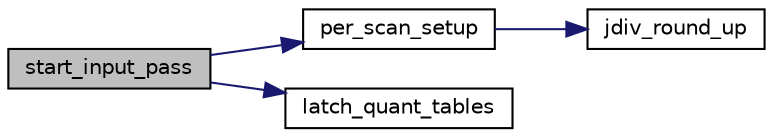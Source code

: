 digraph "start_input_pass"
{
 // LATEX_PDF_SIZE
  bgcolor="transparent";
  edge [fontname="Helvetica",fontsize="10",labelfontname="Helvetica",labelfontsize="10"];
  node [fontname="Helvetica",fontsize="10",shape=record];
  rankdir="LR";
  Node69 [label="start_input_pass",height=0.2,width=0.4,color="black", fillcolor="grey75", style="filled", fontcolor="black",tooltip=" "];
  Node69 -> Node70 [color="midnightblue",fontsize="10",style="solid"];
  Node70 [label="per_scan_setup",height=0.2,width=0.4,color="black",URL="$jdinput_8c.html#a90bb8415e7caa7bf6a2ea41084f8956a",tooltip=" "];
  Node70 -> Node71 [color="midnightblue",fontsize="10",style="solid"];
  Node71 [label="jdiv_round_up",height=0.2,width=0.4,color="black",URL="$jutils_8c.html#a0c5aa3b56cb24dd9ed819c8252c61b80",tooltip=" "];
  Node69 -> Node72 [color="midnightblue",fontsize="10",style="solid"];
  Node72 [label="latch_quant_tables",height=0.2,width=0.4,color="black",URL="$jdinput_8c.html#afbafda2987fff825fe041f12735682ef",tooltip=" "];
}
